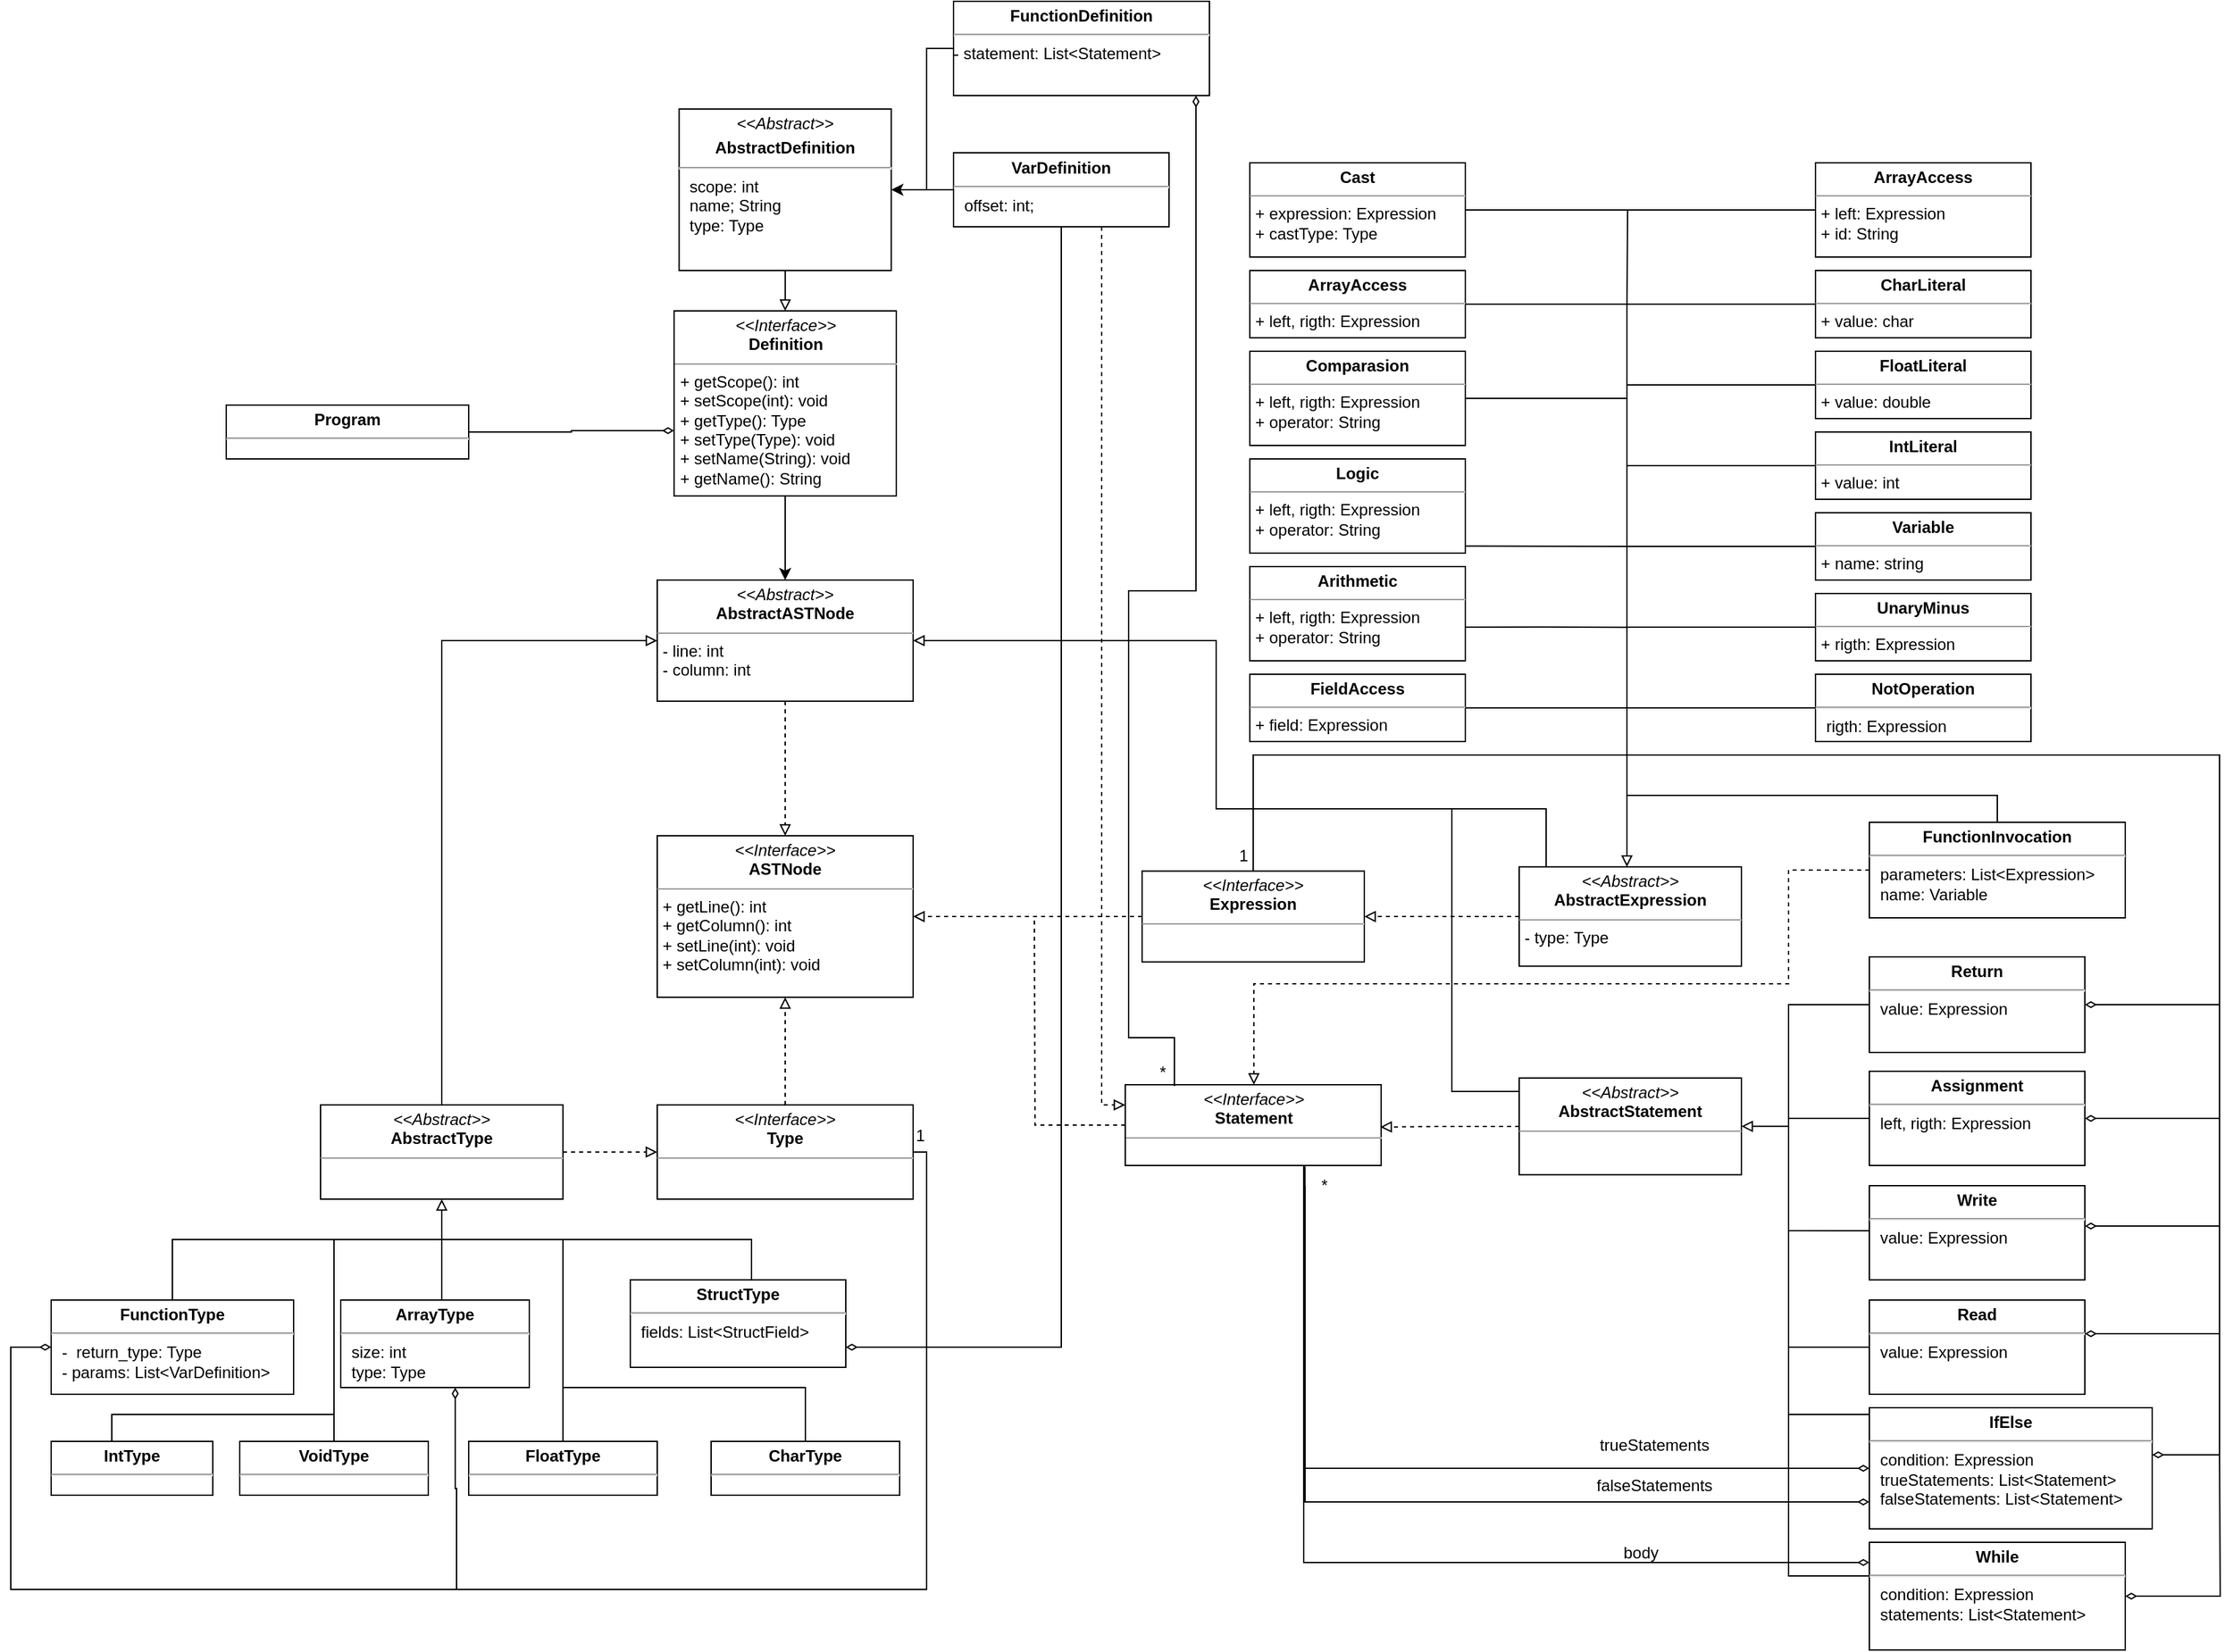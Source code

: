 <mxfile version="24.0.1" type="device">
  <diagram name="Page-1" id="DXHOZwzKd8pg9LtLog-r">
    <mxGraphModel dx="2193" dy="3048" grid="1" gridSize="10" guides="1" tooltips="1" connect="1" arrows="1" fold="1" page="1" pageScale="1" pageWidth="827" pageHeight="1169" math="0" shadow="0">
      <root>
        <mxCell id="0" />
        <mxCell id="1" parent="0" />
        <mxCell id="11s2cBontJ9n0fbC1NC4-1" value="&lt;p style=&quot;margin:0px;margin-top:4px;text-align:center;&quot;&gt;&lt;i&gt;&amp;lt;&amp;lt;Interface&amp;gt;&amp;gt;&lt;/i&gt;&lt;br&gt;&lt;b&gt;ASTNode&lt;/b&gt;&lt;/p&gt;&lt;hr size=&quot;1&quot;&gt;&lt;p style=&quot;margin:0px;margin-left:4px;&quot;&gt;+ getLine(): int&lt;br&gt;&lt;/p&gt;&lt;p style=&quot;margin:0px;margin-left:4px;&quot;&gt;+ getColumn(): int&lt;/p&gt;&lt;p style=&quot;margin:0px;margin-left:4px;&quot;&gt;+ setLine(int): void&lt;/p&gt;&lt;p style=&quot;margin:0px;margin-left:4px;&quot;&gt;+ setColumn(int): void&lt;/p&gt;" style="verticalAlign=top;align=left;overflow=fill;fontSize=12;fontFamily=Helvetica;html=1;whiteSpace=wrap;" parent="1" vertex="1">
          <mxGeometry x="-40" y="-890" width="190" height="120" as="geometry" />
        </mxCell>
        <mxCell id="11s2cBontJ9n0fbC1NC4-2" style="edgeStyle=orthogonalEdgeStyle;rounded=0;orthogonalLoop=1;jettySize=auto;html=1;dashed=1;endArrow=block;endFill=0;" parent="1" source="11s2cBontJ9n0fbC1NC4-3" target="11s2cBontJ9n0fbC1NC4-1" edge="1">
          <mxGeometry relative="1" as="geometry" />
        </mxCell>
        <mxCell id="11s2cBontJ9n0fbC1NC4-3" value="&lt;p style=&quot;margin:0px;margin-top:4px;text-align:center;&quot;&gt;&lt;i&gt;&amp;lt;&amp;lt;Abstract&amp;gt;&amp;gt;&lt;/i&gt;&lt;br&gt;&lt;b&gt;AbstractASTNode&lt;/b&gt;&lt;/p&gt;&lt;hr size=&quot;1&quot;&gt;&lt;p style=&quot;margin:0px;margin-left:4px;&quot;&gt;- line: int&lt;/p&gt;&lt;p style=&quot;margin:0px;margin-left:4px;&quot;&gt;- column: int&lt;/p&gt;" style="verticalAlign=top;align=left;overflow=fill;fontSize=12;fontFamily=Helvetica;html=1;whiteSpace=wrap;" parent="1" vertex="1">
          <mxGeometry x="-40" y="-1080" width="190" height="90" as="geometry" />
        </mxCell>
        <mxCell id="11s2cBontJ9n0fbC1NC4-4" style="edgeStyle=orthogonalEdgeStyle;rounded=0;orthogonalLoop=1;jettySize=auto;html=1;entryX=1;entryY=0.5;entryDx=0;entryDy=0;startArrow=none;startFill=0;dashed=1;endArrow=block;endFill=0;" parent="1" source="11s2cBontJ9n0fbC1NC4-5" target="11s2cBontJ9n0fbC1NC4-1" edge="1">
          <mxGeometry relative="1" as="geometry" />
        </mxCell>
        <mxCell id="11s2cBontJ9n0fbC1NC4-5" value="&lt;p style=&quot;margin:0px;margin-top:4px;text-align:center;&quot;&gt;&lt;i&gt;&amp;lt;&amp;lt;Interface&amp;gt;&amp;gt;&lt;/i&gt;&lt;br&gt;&lt;b&gt;Expression&lt;/b&gt;&lt;/p&gt;&lt;hr size=&quot;1&quot;&gt;&lt;p style=&quot;margin:0px;margin-left:4px;&quot;&gt;&lt;br&gt;&lt;/p&gt;" style="verticalAlign=top;align=left;overflow=fill;fontSize=12;fontFamily=Helvetica;html=1;whiteSpace=wrap;" parent="1" vertex="1">
          <mxGeometry x="320" y="-863.75" width="165" height="67.5" as="geometry" />
        </mxCell>
        <mxCell id="11s2cBontJ9n0fbC1NC4-6" style="edgeStyle=orthogonalEdgeStyle;rounded=0;orthogonalLoop=1;jettySize=auto;html=1;dashed=1;endArrow=block;endFill=0;" parent="1" source="11s2cBontJ9n0fbC1NC4-8" target="11s2cBontJ9n0fbC1NC4-5" edge="1">
          <mxGeometry relative="1" as="geometry" />
        </mxCell>
        <mxCell id="11s2cBontJ9n0fbC1NC4-7" style="edgeStyle=orthogonalEdgeStyle;rounded=0;orthogonalLoop=1;jettySize=auto;html=1;entryX=1;entryY=0.5;entryDx=0;entryDy=0;endArrow=block;endFill=0;" parent="1" source="11s2cBontJ9n0fbC1NC4-8" target="11s2cBontJ9n0fbC1NC4-3" edge="1">
          <mxGeometry relative="1" as="geometry">
            <Array as="points">
              <mxPoint x="620" y="-910" />
              <mxPoint x="375" y="-910" />
              <mxPoint x="375" y="-1035" />
            </Array>
          </mxGeometry>
        </mxCell>
        <mxCell id="11s2cBontJ9n0fbC1NC4-8" value="&lt;p style=&quot;margin:0px;margin-top:4px;text-align:center;&quot;&gt;&lt;i&gt;&amp;lt;&amp;lt;Abstract&amp;gt;&amp;gt;&lt;/i&gt;&lt;br&gt;&lt;b&gt;AbstractExpression&lt;/b&gt;&lt;/p&gt;&lt;hr size=&quot;1&quot;&gt;&lt;p style=&quot;margin:0px;margin-left:4px;&quot;&gt;- type: Type&lt;/p&gt;" style="verticalAlign=top;align=left;overflow=fill;fontSize=12;fontFamily=Helvetica;html=1;whiteSpace=wrap;" parent="1" vertex="1">
          <mxGeometry x="600" y="-866.87" width="165" height="73.75" as="geometry" />
        </mxCell>
        <mxCell id="11s2cBontJ9n0fbC1NC4-9" style="edgeStyle=orthogonalEdgeStyle;rounded=0;orthogonalLoop=1;jettySize=auto;html=1;endArrow=none;endFill=0;" parent="1" source="11s2cBontJ9n0fbC1NC4-10" edge="1">
          <mxGeometry relative="1" as="geometry">
            <mxPoint x="680" y="-1040" as="targetPoint" />
            <Array as="points">
              <mxPoint x="680" y="-1105" />
            </Array>
          </mxGeometry>
        </mxCell>
        <mxCell id="11s2cBontJ9n0fbC1NC4-10" value="&lt;p style=&quot;margin:0px;margin-top:4px;text-align:center;&quot;&gt;&lt;b&gt;Variable&lt;/b&gt;&lt;/p&gt;&lt;hr size=&quot;1&quot;&gt;&lt;p style=&quot;margin:0px;margin-left:4px;&quot;&gt;+ name: string&lt;/p&gt;" style="verticalAlign=top;align=left;overflow=fill;fontSize=12;fontFamily=Helvetica;html=1;whiteSpace=wrap;" parent="1" vertex="1">
          <mxGeometry x="820" y="-1130" width="160" height="50" as="geometry" />
        </mxCell>
        <mxCell id="11s2cBontJ9n0fbC1NC4-11" style="edgeStyle=orthogonalEdgeStyle;rounded=0;orthogonalLoop=1;jettySize=auto;html=1;exitX=1.003;exitY=0.612;exitDx=0;exitDy=0;exitPerimeter=0;endArrow=none;endFill=0;" parent="1" edge="1">
          <mxGeometry relative="1" as="geometry">
            <mxPoint x="679.52" y="-1044.9" as="targetPoint" />
            <mxPoint x="560" y="-1045.06" as="sourcePoint" />
            <Array as="points">
              <mxPoint x="619.52" y="-1044.9" />
              <mxPoint x="659.52" y="-1044.9" />
            </Array>
          </mxGeometry>
        </mxCell>
        <mxCell id="11s2cBontJ9n0fbC1NC4-12" value="&lt;p style=&quot;margin:0px;margin-top:4px;text-align:center;&quot;&gt;&lt;b&gt;Arithmetic&lt;/b&gt;&lt;/p&gt;&lt;hr size=&quot;1&quot;&gt;&lt;p style=&quot;margin:0px;margin-left:4px;&quot;&gt;+ left, rigth: Expression&lt;/p&gt;&lt;p style=&quot;margin:0px;margin-left:4px;&quot;&gt;+ operator: String&lt;/p&gt;" style="verticalAlign=top;align=left;overflow=fill;fontSize=12;fontFamily=Helvetica;html=1;whiteSpace=wrap;" parent="1" vertex="1">
          <mxGeometry x="400" y="-1090" width="160" height="70" as="geometry" />
        </mxCell>
        <mxCell id="11s2cBontJ9n0fbC1NC4-13" style="edgeStyle=orthogonalEdgeStyle;rounded=0;orthogonalLoop=1;jettySize=auto;html=1;exitX=1;exitY=0.925;exitDx=0;exitDy=0;exitPerimeter=0;endArrow=none;endFill=0;" parent="1" source="11s2cBontJ9n0fbC1NC4-14" edge="1">
          <mxGeometry relative="1" as="geometry">
            <mxPoint x="680" y="-1105" as="targetPoint" />
            <Array as="points">
              <mxPoint x="570" y="-1105" />
              <mxPoint x="680" y="-1105" />
            </Array>
          </mxGeometry>
        </mxCell>
        <mxCell id="11s2cBontJ9n0fbC1NC4-14" value="&lt;p style=&quot;margin:0px;margin-top:4px;text-align:center;&quot;&gt;&lt;b&gt;Logic&lt;/b&gt;&lt;/p&gt;&lt;hr size=&quot;1&quot;&gt;&lt;p style=&quot;margin:0px;margin-left:4px;&quot;&gt;+ left, rigth: Expression&lt;/p&gt;&lt;p style=&quot;margin:0px;margin-left:4px;&quot;&gt;+ operator: String&lt;/p&gt;" style="verticalAlign=top;align=left;overflow=fill;fontSize=12;fontFamily=Helvetica;html=1;whiteSpace=wrap;" parent="1" vertex="1">
          <mxGeometry x="400" y="-1170" width="160" height="70" as="geometry" />
        </mxCell>
        <mxCell id="11s2cBontJ9n0fbC1NC4-15" style="edgeStyle=orthogonalEdgeStyle;rounded=0;orthogonalLoop=1;jettySize=auto;html=1;endArrow=none;endFill=0;" parent="1" source="11s2cBontJ9n0fbC1NC4-16" edge="1">
          <mxGeometry relative="1" as="geometry">
            <mxPoint x="680" y="-1100" as="targetPoint" />
            <Array as="points">
              <mxPoint x="680" y="-1215" />
            </Array>
          </mxGeometry>
        </mxCell>
        <mxCell id="11s2cBontJ9n0fbC1NC4-16" value="&lt;p style=&quot;margin:0px;margin-top:4px;text-align:center;&quot;&gt;&lt;b&gt;Comparasion&lt;/b&gt;&lt;/p&gt;&lt;hr size=&quot;1&quot;&gt;&lt;p style=&quot;margin:0px;margin-left:4px;&quot;&gt;+ left, rigth: Expression&lt;/p&gt;&lt;p style=&quot;margin:0px;margin-left:4px;&quot;&gt;+ operator: String&lt;/p&gt;" style="verticalAlign=top;align=left;overflow=fill;fontSize=12;fontFamily=Helvetica;html=1;whiteSpace=wrap;" parent="1" vertex="1">
          <mxGeometry x="400" y="-1250" width="160" height="70" as="geometry" />
        </mxCell>
        <mxCell id="11s2cBontJ9n0fbC1NC4-17" style="edgeStyle=orthogonalEdgeStyle;rounded=0;orthogonalLoop=1;jettySize=auto;html=1;endArrow=none;endFill=0;" parent="1" source="11s2cBontJ9n0fbC1NC4-18" edge="1">
          <mxGeometry relative="1" as="geometry">
            <mxPoint x="680" y="-1210" as="targetPoint" />
            <Array as="points">
              <mxPoint x="680" y="-1285" />
            </Array>
          </mxGeometry>
        </mxCell>
        <mxCell id="11s2cBontJ9n0fbC1NC4-18" value="&lt;p style=&quot;margin:0px;margin-top:4px;text-align:center;&quot;&gt;&lt;b&gt;ArrayAccess&lt;/b&gt;&lt;/p&gt;&lt;hr size=&quot;1&quot;&gt;&lt;p style=&quot;margin:0px;margin-left:4px;&quot;&gt;+ left, rigth: Expression&lt;br&gt;&lt;/p&gt;" style="verticalAlign=top;align=left;overflow=fill;fontSize=12;fontFamily=Helvetica;html=1;whiteSpace=wrap;" parent="1" vertex="1">
          <mxGeometry x="400" y="-1310" width="160" height="50" as="geometry" />
        </mxCell>
        <mxCell id="11s2cBontJ9n0fbC1NC4-19" style="edgeStyle=orthogonalEdgeStyle;rounded=0;orthogonalLoop=1;jettySize=auto;html=1;endArrow=none;endFill=0;" parent="1" source="11s2cBontJ9n0fbC1NC4-20" edge="1">
          <mxGeometry relative="1" as="geometry">
            <mxPoint x="680" y="-1165" as="targetPoint" />
          </mxGeometry>
        </mxCell>
        <mxCell id="11s2cBontJ9n0fbC1NC4-20" value="&lt;p style=&quot;margin:0px;margin-top:4px;text-align:center;&quot;&gt;&lt;b&gt;IntLiteral&lt;/b&gt;&lt;/p&gt;&lt;hr size=&quot;1&quot;&gt;&lt;p style=&quot;margin:0px;margin-left:4px;&quot;&gt;+ value: int&lt;/p&gt;" style="verticalAlign=top;align=left;overflow=fill;fontSize=12;fontFamily=Helvetica;html=1;whiteSpace=wrap;" parent="1" vertex="1">
          <mxGeometry x="820" y="-1190" width="160" height="50" as="geometry" />
        </mxCell>
        <mxCell id="11s2cBontJ9n0fbC1NC4-21" style="edgeStyle=orthogonalEdgeStyle;rounded=0;orthogonalLoop=1;jettySize=auto;html=1;endArrow=none;endFill=0;" parent="1" source="11s2cBontJ9n0fbC1NC4-22" edge="1">
          <mxGeometry relative="1" as="geometry">
            <mxPoint x="680" y="-985" as="targetPoint" />
          </mxGeometry>
        </mxCell>
        <mxCell id="11s2cBontJ9n0fbC1NC4-22" value="&lt;p style=&quot;margin: 4px 0px 0px; text-align: center;&quot;&gt;&lt;b&gt;NotOperation&lt;/b&gt;&lt;/p&gt;&lt;hr&gt;&lt;p style=&quot;margin:0px;margin-left:8px;&quot;&gt;rigth: Expression&lt;br&gt;&lt;/p&gt;" style="verticalAlign=top;align=left;overflow=fill;fontSize=12;fontFamily=Helvetica;html=1;whiteSpace=wrap;" parent="1" vertex="1">
          <mxGeometry x="820" y="-1010" width="160" height="50" as="geometry" />
        </mxCell>
        <mxCell id="11s2cBontJ9n0fbC1NC4-23" style="edgeStyle=orthogonalEdgeStyle;rounded=0;orthogonalLoop=1;jettySize=auto;html=1;endArrow=none;endFill=0;" parent="1" source="11s2cBontJ9n0fbC1NC4-24" edge="1">
          <mxGeometry relative="1" as="geometry">
            <mxPoint x="680" y="-980" as="targetPoint" />
            <Array as="points">
              <mxPoint x="680" y="-1045" />
            </Array>
          </mxGeometry>
        </mxCell>
        <mxCell id="11s2cBontJ9n0fbC1NC4-24" value="&lt;p style=&quot;margin:0px;margin-top:4px;text-align:center;&quot;&gt;&lt;b&gt;UnaryMinus&lt;/b&gt;&lt;/p&gt;&lt;hr size=&quot;1&quot;&gt;&lt;p style=&quot;margin:0px;margin-left:4px;&quot;&gt;+ rigth: Expression&lt;/p&gt;" style="verticalAlign=top;align=left;overflow=fill;fontSize=12;fontFamily=Helvetica;html=1;whiteSpace=wrap;" parent="1" vertex="1">
          <mxGeometry x="820" y="-1070" width="160" height="50" as="geometry" />
        </mxCell>
        <mxCell id="11s2cBontJ9n0fbC1NC4-25" style="edgeStyle=orthogonalEdgeStyle;rounded=0;orthogonalLoop=1;jettySize=auto;html=1;endArrow=block;endFill=0;" parent="1" source="11s2cBontJ9n0fbC1NC4-26" target="11s2cBontJ9n0fbC1NC4-8" edge="1">
          <mxGeometry relative="1" as="geometry">
            <Array as="points">
              <mxPoint x="680" y="-985" />
            </Array>
          </mxGeometry>
        </mxCell>
        <mxCell id="11s2cBontJ9n0fbC1NC4-26" value="&lt;p style=&quot;margin:0px;margin-top:4px;text-align:center;&quot;&gt;&lt;b&gt;FieldAccess&lt;/b&gt;&lt;/p&gt;&lt;hr size=&quot;1&quot;&gt;&lt;p style=&quot;margin:0px;margin-left:4px;&quot;&gt;+ field: Expression&lt;/p&gt;" style="verticalAlign=top;align=left;overflow=fill;fontSize=12;fontFamily=Helvetica;html=1;whiteSpace=wrap;" parent="1" vertex="1">
          <mxGeometry x="400" y="-1010" width="160" height="50" as="geometry" />
        </mxCell>
        <mxCell id="11s2cBontJ9n0fbC1NC4-27" style="edgeStyle=orthogonalEdgeStyle;rounded=0;orthogonalLoop=1;jettySize=auto;html=1;endArrow=none;endFill=0;" parent="1" source="11s2cBontJ9n0fbC1NC4-28" edge="1">
          <mxGeometry relative="1" as="geometry">
            <mxPoint x="680" y="-1225" as="targetPoint" />
          </mxGeometry>
        </mxCell>
        <mxCell id="11s2cBontJ9n0fbC1NC4-28" value="&lt;p style=&quot;margin:0px;margin-top:4px;text-align:center;&quot;&gt;&lt;b&gt;FloatLiteral&lt;/b&gt;&lt;/p&gt;&lt;hr size=&quot;1&quot;&gt;&lt;p style=&quot;margin:0px;margin-left:4px;&quot;&gt;+ value: double&lt;/p&gt;" style="verticalAlign=top;align=left;overflow=fill;fontSize=12;fontFamily=Helvetica;html=1;whiteSpace=wrap;" parent="1" vertex="1">
          <mxGeometry x="820" y="-1250" width="160" height="50" as="geometry" />
        </mxCell>
        <mxCell id="11s2cBontJ9n0fbC1NC4-29" style="edgeStyle=orthogonalEdgeStyle;rounded=0;orthogonalLoop=1;jettySize=auto;html=1;endArrow=none;endFill=0;" parent="1" source="11s2cBontJ9n0fbC1NC4-30" edge="1">
          <mxGeometry relative="1" as="geometry">
            <mxPoint x="680" y="-1285" as="targetPoint" />
          </mxGeometry>
        </mxCell>
        <mxCell id="11s2cBontJ9n0fbC1NC4-30" value="&lt;p style=&quot;margin:0px;margin-top:4px;text-align:center;&quot;&gt;&lt;b&gt;CharLiteral&lt;/b&gt;&lt;/p&gt;&lt;hr size=&quot;1&quot;&gt;&lt;p style=&quot;margin:0px;margin-left:4px;&quot;&gt;+ value: char&lt;/p&gt;" style="verticalAlign=top;align=left;overflow=fill;fontSize=12;fontFamily=Helvetica;html=1;whiteSpace=wrap;" parent="1" vertex="1">
          <mxGeometry x="820" y="-1310" width="160" height="50" as="geometry" />
        </mxCell>
        <mxCell id="11s2cBontJ9n0fbC1NC4-31" style="edgeStyle=orthogonalEdgeStyle;rounded=0;orthogonalLoop=1;jettySize=auto;html=1;endArrow=none;endFill=0;" parent="1" source="11s2cBontJ9n0fbC1NC4-32" edge="1">
          <mxGeometry relative="1" as="geometry">
            <mxPoint x="680" y="-1280" as="targetPoint" />
          </mxGeometry>
        </mxCell>
        <mxCell id="11s2cBontJ9n0fbC1NC4-32" value="&lt;p style=&quot;margin:0px;margin-top:4px;text-align:center;&quot;&gt;&lt;b&gt;Cast&lt;/b&gt;&lt;/p&gt;&lt;hr size=&quot;1&quot;&gt;&lt;p style=&quot;margin:0px;margin-left:4px;&quot;&gt;&lt;span style=&quot;background-color: initial;&quot;&gt;+ expression: Expression&lt;/span&gt;&lt;/p&gt;&lt;p style=&quot;margin:0px;margin-left:4px;&quot;&gt;&lt;span style=&quot;background-color: initial;&quot;&gt;+ castType: Type&lt;/span&gt;&lt;/p&gt;" style="verticalAlign=top;align=left;overflow=fill;fontSize=12;fontFamily=Helvetica;html=1;whiteSpace=wrap;" parent="1" vertex="1">
          <mxGeometry x="400" y="-1390" width="160" height="70" as="geometry" />
        </mxCell>
        <mxCell id="11s2cBontJ9n0fbC1NC4-33" style="edgeStyle=orthogonalEdgeStyle;rounded=0;orthogonalLoop=1;jettySize=auto;html=1;endArrow=none;endFill=0;dashed=1;" parent="1" source="11s2cBontJ9n0fbC1NC4-34" edge="1">
          <mxGeometry relative="1" as="geometry">
            <mxPoint x="240" y="-830" as="targetPoint" />
          </mxGeometry>
        </mxCell>
        <mxCell id="11s2cBontJ9n0fbC1NC4-34" value="&lt;p style=&quot;margin:0px;margin-top:4px;text-align:center;&quot;&gt;&lt;i&gt;&amp;lt;&amp;lt;Interface&amp;gt;&amp;gt;&lt;/i&gt;&lt;br&gt;&lt;b&gt;Statement&lt;/b&gt;&lt;/p&gt;&lt;hr size=&quot;1&quot;&gt;&lt;p style=&quot;margin:0px;margin-left:4px;&quot;&gt;&lt;br&gt;&lt;/p&gt;" style="verticalAlign=top;align=left;overflow=fill;fontSize=12;fontFamily=Helvetica;html=1;whiteSpace=wrap;" parent="1" vertex="1">
          <mxGeometry x="307.5" y="-705" width="190" height="60" as="geometry" />
        </mxCell>
        <mxCell id="11s2cBontJ9n0fbC1NC4-35" style="edgeStyle=orthogonalEdgeStyle;rounded=0;orthogonalLoop=1;jettySize=auto;html=1;entryX=0.997;entryY=0.524;entryDx=0;entryDy=0;endArrow=block;endFill=0;dashed=1;entryPerimeter=0;" parent="1" source="11s2cBontJ9n0fbC1NC4-37" target="11s2cBontJ9n0fbC1NC4-34" edge="1">
          <mxGeometry relative="1" as="geometry" />
        </mxCell>
        <mxCell id="11s2cBontJ9n0fbC1NC4-36" style="edgeStyle=orthogonalEdgeStyle;rounded=0;orthogonalLoop=1;jettySize=auto;html=1;endArrow=none;endFill=0;" parent="1" source="11s2cBontJ9n0fbC1NC4-37" edge="1">
          <mxGeometry relative="1" as="geometry">
            <mxPoint x="550" y="-910" as="targetPoint" />
            <Array as="points">
              <mxPoint x="550" y="-700" />
            </Array>
          </mxGeometry>
        </mxCell>
        <mxCell id="11s2cBontJ9n0fbC1NC4-37" value="&lt;p style=&quot;margin:0px;margin-top:4px;text-align:center;&quot;&gt;&lt;i&gt;&amp;lt;&amp;lt;Abstract&amp;gt;&amp;gt;&lt;/i&gt;&lt;br&gt;&lt;b&gt;AbstractStatement&lt;/b&gt;&lt;/p&gt;&lt;hr size=&quot;1&quot;&gt;&lt;p style=&quot;margin:0px;margin-left:4px;&quot;&gt;&lt;br&gt;&lt;/p&gt;" style="verticalAlign=top;align=left;overflow=fill;fontSize=12;fontFamily=Helvetica;html=1;whiteSpace=wrap;" parent="1" vertex="1">
          <mxGeometry x="600" y="-710" width="165" height="71.87" as="geometry" />
        </mxCell>
        <mxCell id="11s2cBontJ9n0fbC1NC4-38" style="edgeStyle=orthogonalEdgeStyle;rounded=0;orthogonalLoop=1;jettySize=auto;html=1;endArrow=none;endFill=0;" parent="1" source="11s2cBontJ9n0fbC1NC4-40" edge="1">
          <mxGeometry relative="1" as="geometry">
            <mxPoint x="800" y="-610" as="targetPoint" />
            <Array as="points">
              <mxPoint x="800" y="-510" />
              <mxPoint x="800" y="-600" />
            </Array>
          </mxGeometry>
        </mxCell>
        <mxCell id="11s2cBontJ9n0fbC1NC4-39" style="edgeStyle=orthogonalEdgeStyle;rounded=0;orthogonalLoop=1;jettySize=auto;html=1;endArrow=none;endFill=0;startArrow=diamondThin;startFill=0;" parent="1" source="11s2cBontJ9n0fbC1NC4-40" edge="1">
          <mxGeometry relative="1" as="geometry">
            <mxPoint x="1120" y="-600" as="targetPoint" />
            <Array as="points">
              <mxPoint x="1120" y="-520" />
            </Array>
          </mxGeometry>
        </mxCell>
        <mxCell id="11s2cBontJ9n0fbC1NC4-40" value="&lt;p style=&quot;margin: 4px 0px 0px; text-align: center;&quot;&gt;&lt;b&gt;Read&lt;/b&gt;&lt;/p&gt;&lt;hr&gt;&lt;p style=&quot;margin:0px;margin-left:8px;&quot;&gt;value: Expression&lt;br&gt;&lt;/p&gt;" style="verticalAlign=top;align=left;overflow=fill;fontSize=12;fontFamily=Helvetica;html=1;whiteSpace=wrap;" parent="1" vertex="1">
          <mxGeometry x="860" y="-545" width="160" height="70" as="geometry" />
        </mxCell>
        <mxCell id="11s2cBontJ9n0fbC1NC4-41" style="edgeStyle=orthogonalEdgeStyle;rounded=0;orthogonalLoop=1;jettySize=auto;html=1;entryX=1;entryY=0.5;entryDx=0;entryDy=0;endArrow=block;endFill=0;" parent="1" source="11s2cBontJ9n0fbC1NC4-43" target="11s2cBontJ9n0fbC1NC4-37" edge="1">
          <mxGeometry relative="1" as="geometry">
            <Array as="points">
              <mxPoint x="800" y="-764" />
              <mxPoint x="800" y="-674" />
            </Array>
          </mxGeometry>
        </mxCell>
        <mxCell id="11s2cBontJ9n0fbC1NC4-42" style="edgeStyle=orthogonalEdgeStyle;rounded=0;orthogonalLoop=1;jettySize=auto;html=1;entryX=0.5;entryY=0;entryDx=0;entryDy=0;endArrow=none;endFill=0;startArrow=diamondThin;startFill=0;" parent="1" source="11s2cBontJ9n0fbC1NC4-43" target="11s2cBontJ9n0fbC1NC4-5" edge="1">
          <mxGeometry relative="1" as="geometry">
            <Array as="points">
              <mxPoint x="1120" y="-764" />
              <mxPoint x="1120" y="-950" />
              <mxPoint x="402" y="-950" />
            </Array>
          </mxGeometry>
        </mxCell>
        <mxCell id="11s2cBontJ9n0fbC1NC4-43" value="&lt;p style=&quot;margin: 4px 0px 0px; text-align: center;&quot;&gt;&lt;b&gt;Return&lt;/b&gt;&lt;/p&gt;&lt;hr&gt;&lt;p style=&quot;margin:0px;margin-left:8px;&quot;&gt;value: Expression&lt;br&gt;&lt;/p&gt;" style="verticalAlign=top;align=left;overflow=fill;fontSize=12;fontFamily=Helvetica;html=1;whiteSpace=wrap;" parent="1" vertex="1">
          <mxGeometry x="860" y="-800" width="160" height="71" as="geometry" />
        </mxCell>
        <mxCell id="11s2cBontJ9n0fbC1NC4-44" style="edgeStyle=orthogonalEdgeStyle;rounded=0;orthogonalLoop=1;jettySize=auto;html=1;endArrow=none;endFill=0;" parent="1" edge="1">
          <mxGeometry relative="1" as="geometry">
            <mxPoint x="800" y="-760" as="targetPoint" />
            <mxPoint x="860" y="-596.56" as="sourcePoint" />
            <Array as="points">
              <mxPoint x="800" y="-596.56" />
              <mxPoint x="800" y="-751.56" />
            </Array>
          </mxGeometry>
        </mxCell>
        <mxCell id="11s2cBontJ9n0fbC1NC4-45" style="edgeStyle=orthogonalEdgeStyle;rounded=0;orthogonalLoop=1;jettySize=auto;html=1;endArrow=none;endFill=0;startArrow=diamondThin;startFill=0;" parent="1" source="11s2cBontJ9n0fbC1NC4-46" edge="1">
          <mxGeometry relative="1" as="geometry">
            <mxPoint x="1120" y="-700" as="targetPoint" />
            <Array as="points">
              <mxPoint x="1120" y="-600" />
            </Array>
          </mxGeometry>
        </mxCell>
        <mxCell id="11s2cBontJ9n0fbC1NC4-46" value="&lt;p style=&quot;margin: 4px 0px 0px; text-align: center;&quot;&gt;&lt;b&gt;Write&lt;/b&gt;&lt;/p&gt;&lt;hr&gt;&lt;p style=&quot;margin:0px;margin-left:8px;&quot;&gt;value: Expression&lt;br&gt;&lt;/p&gt;" style="verticalAlign=top;align=left;overflow=fill;fontSize=12;fontFamily=Helvetica;html=1;whiteSpace=wrap;" parent="1" vertex="1">
          <mxGeometry x="860" y="-630" width="160" height="70" as="geometry" />
        </mxCell>
        <mxCell id="11s2cBontJ9n0fbC1NC4-47" style="edgeStyle=orthogonalEdgeStyle;rounded=0;orthogonalLoop=1;jettySize=auto;html=1;endArrow=none;endFill=0;" parent="1" source="11s2cBontJ9n0fbC1NC4-50" edge="1">
          <mxGeometry relative="1" as="geometry">
            <mxPoint x="800" y="-530" as="targetPoint" />
            <Array as="points">
              <mxPoint x="800" y="-460" />
            </Array>
          </mxGeometry>
        </mxCell>
        <mxCell id="11s2cBontJ9n0fbC1NC4-48" style="edgeStyle=orthogonalEdgeStyle;rounded=0;orthogonalLoop=1;jettySize=auto;html=1;endArrow=none;endFill=0;startArrow=diamondThin;startFill=0;" parent="1" source="11s2cBontJ9n0fbC1NC4-50" edge="1">
          <mxGeometry relative="1" as="geometry">
            <mxPoint x="1120" y="-520" as="targetPoint" />
            <Array as="points">
              <mxPoint x="1120" y="-430" />
            </Array>
          </mxGeometry>
        </mxCell>
        <mxCell id="11s2cBontJ9n0fbC1NC4-49" style="edgeStyle=orthogonalEdgeStyle;rounded=0;orthogonalLoop=1;jettySize=auto;html=1;endArrow=none;endFill=0;startArrow=diamondThin;startFill=0;" parent="1" edge="1">
          <mxGeometry relative="1" as="geometry">
            <mxPoint x="441" y="-630" as="targetPoint" />
            <mxPoint x="860" y="-395" as="sourcePoint" />
            <Array as="points">
              <mxPoint x="441" y="-395" />
              <mxPoint x="441" y="-615" />
            </Array>
          </mxGeometry>
        </mxCell>
        <mxCell id="11s2cBontJ9n0fbC1NC4-50" value="&lt;p style=&quot;margin: 4px 0px 0px; text-align: center;&quot;&gt;&lt;b&gt;IfElse&lt;/b&gt;&lt;/p&gt;&lt;hr&gt;&lt;p style=&quot;border-color: var(--border-color); margin: 0px 0px 0px 8px;&quot;&gt;condition: Expression&amp;nbsp;&lt;/p&gt;&lt;p style=&quot;border-color: var(--border-color); margin: 0px 0px 0px 8px;&quot;&gt;trueStatements: List&amp;lt;Statement&amp;gt;&lt;br style=&quot;border-color: var(--border-color);&quot;&gt;falseStatements: List&amp;lt;Statement&amp;gt;&lt;/p&gt;" style="verticalAlign=top;align=left;overflow=fill;fontSize=12;fontFamily=Helvetica;html=1;whiteSpace=wrap;" parent="1" vertex="1">
          <mxGeometry x="860" y="-465" width="210" height="90" as="geometry" />
        </mxCell>
        <mxCell id="11s2cBontJ9n0fbC1NC4-51" style="edgeStyle=orthogonalEdgeStyle;rounded=0;orthogonalLoop=1;jettySize=auto;html=1;endArrow=none;endFill=0;" parent="1" source="11s2cBontJ9n0fbC1NC4-54" edge="1">
          <mxGeometry relative="1" as="geometry">
            <mxPoint x="800" y="-470" as="targetPoint" />
            <Array as="points">
              <mxPoint x="800" y="-340" />
            </Array>
          </mxGeometry>
        </mxCell>
        <mxCell id="11s2cBontJ9n0fbC1NC4-52" style="edgeStyle=orthogonalEdgeStyle;rounded=0;orthogonalLoop=1;jettySize=auto;html=1;endArrow=none;endFill=0;startArrow=diamondThin;startFill=0;" parent="1" source="11s2cBontJ9n0fbC1NC4-54" edge="1">
          <mxGeometry relative="1" as="geometry">
            <mxPoint x="1120" y="-430" as="targetPoint" />
          </mxGeometry>
        </mxCell>
        <mxCell id="11s2cBontJ9n0fbC1NC4-53" style="edgeStyle=orthogonalEdgeStyle;rounded=0;orthogonalLoop=1;jettySize=auto;html=1;endArrow=none;endFill=0;startArrow=diamondThin;startFill=0;" parent="1" source="11s2cBontJ9n0fbC1NC4-54" target="11s2cBontJ9n0fbC1NC4-34" edge="1">
          <mxGeometry relative="1" as="geometry">
            <mxPoint x="410" y="-610" as="targetPoint" />
            <Array as="points">
              <mxPoint x="440" y="-350" />
            </Array>
          </mxGeometry>
        </mxCell>
        <mxCell id="11s2cBontJ9n0fbC1NC4-54" value="&lt;p style=&quot;margin: 4px 0px 0px; text-align: center;&quot;&gt;&lt;b&gt;While&lt;/b&gt;&lt;/p&gt;&lt;hr&gt;&lt;p style=&quot;margin:0px;margin-left:8px;&quot;&gt;condition: Expression&lt;br&gt;statements: List&amp;lt;Statement&amp;gt;&lt;/p&gt;" style="verticalAlign=top;align=left;overflow=fill;fontSize=12;fontFamily=Helvetica;html=1;whiteSpace=wrap;" parent="1" vertex="1">
          <mxGeometry x="860" y="-365" width="190" height="80" as="geometry" />
        </mxCell>
        <mxCell id="11s2cBontJ9n0fbC1NC4-55" style="edgeStyle=orthogonalEdgeStyle;rounded=0;orthogonalLoop=1;jettySize=auto;html=1;endArrow=none;endFill=0;" parent="1" source="11s2cBontJ9n0fbC1NC4-57" edge="1">
          <mxGeometry relative="1" as="geometry">
            <mxPoint x="800" y="-680" as="targetPoint" />
          </mxGeometry>
        </mxCell>
        <mxCell id="11s2cBontJ9n0fbC1NC4-56" style="edgeStyle=orthogonalEdgeStyle;rounded=0;orthogonalLoop=1;jettySize=auto;html=1;endArrow=none;endFill=0;startArrow=diamondThin;startFill=0;" parent="1" source="11s2cBontJ9n0fbC1NC4-57" edge="1">
          <mxGeometry relative="1" as="geometry">
            <mxPoint x="1120" y="-770" as="targetPoint" />
            <Array as="points">
              <mxPoint x="1120" y="-680" />
            </Array>
          </mxGeometry>
        </mxCell>
        <mxCell id="11s2cBontJ9n0fbC1NC4-57" value="&lt;p style=&quot;margin: 4px 0px 0px; text-align: center;&quot;&gt;&lt;b style=&quot;&quot;&gt;Assignment&lt;/b&gt;&lt;/p&gt;&lt;hr&gt;&lt;p style=&quot;margin:0px;margin-left:8px;&quot;&gt;left, rigth: Expression&lt;br&gt;&lt;/p&gt;" style="verticalAlign=top;align=left;overflow=fill;fontSize=12;fontFamily=Helvetica;html=1;whiteSpace=wrap;" parent="1" vertex="1">
          <mxGeometry x="860" y="-715" width="160" height="70" as="geometry" />
        </mxCell>
        <mxCell id="11s2cBontJ9n0fbC1NC4-58" style="edgeStyle=orthogonalEdgeStyle;rounded=0;orthogonalLoop=1;jettySize=auto;html=1;endArrow=none;endFill=0;" parent="1" source="11s2cBontJ9n0fbC1NC4-60" edge="1">
          <mxGeometry relative="1" as="geometry">
            <mxPoint x="680" y="-930" as="targetPoint" />
            <Array as="points">
              <mxPoint x="955" y="-920" />
              <mxPoint x="680" y="-920" />
            </Array>
          </mxGeometry>
        </mxCell>
        <mxCell id="11s2cBontJ9n0fbC1NC4-59" style="edgeStyle=orthogonalEdgeStyle;rounded=0;orthogonalLoop=1;jettySize=auto;html=1;dashed=1;endArrow=block;endFill=0;" parent="1" source="11s2cBontJ9n0fbC1NC4-60" target="11s2cBontJ9n0fbC1NC4-34" edge="1">
          <mxGeometry relative="1" as="geometry">
            <Array as="points">
              <mxPoint x="800" y="-865" />
              <mxPoint x="800" y="-780" />
              <mxPoint x="403" y="-780" />
            </Array>
          </mxGeometry>
        </mxCell>
        <mxCell id="11s2cBontJ9n0fbC1NC4-60" value="&lt;p style=&quot;margin: 4px 0px 0px; text-align: center;&quot;&gt;&lt;b&gt;FunctionInvocation&lt;/b&gt;&lt;/p&gt;&lt;hr&gt;&lt;p style=&quot;margin:0px;margin-left:8px;&quot;&gt;parameters: List&amp;lt;Expression&amp;gt;&lt;/p&gt;&lt;p style=&quot;margin:0px;margin-left:8px;&quot;&gt;name: Variable&lt;/p&gt;" style="verticalAlign=top;align=left;overflow=fill;fontSize=12;fontFamily=Helvetica;html=1;whiteSpace=wrap;" parent="1" vertex="1">
          <mxGeometry x="860" y="-900" width="190" height="71" as="geometry" />
        </mxCell>
        <mxCell id="11s2cBontJ9n0fbC1NC4-61" value="1" style="text;html=1;align=center;verticalAlign=middle;resizable=0;points=[];autosize=1;strokeColor=none;fillColor=none;" parent="1" vertex="1">
          <mxGeometry x="380" y="-890" width="30" height="30" as="geometry" />
        </mxCell>
        <mxCell id="11s2cBontJ9n0fbC1NC4-62" style="edgeStyle=orthogonalEdgeStyle;rounded=0;orthogonalLoop=1;jettySize=auto;html=1;entryX=0.702;entryY=1.01;entryDx=0;entryDy=0;entryPerimeter=0;startArrow=diamondThin;startFill=0;endArrow=none;endFill=0;" parent="1" source="11s2cBontJ9n0fbC1NC4-50" target="11s2cBontJ9n0fbC1NC4-34" edge="1">
          <mxGeometry relative="1" as="geometry" />
        </mxCell>
        <mxCell id="11s2cBontJ9n0fbC1NC4-63" value="trueStatements" style="text;html=1;align=center;verticalAlign=middle;resizable=0;points=[];autosize=1;strokeColor=none;fillColor=none;" parent="1" vertex="1">
          <mxGeometry x="650" y="-452" width="100" height="30" as="geometry" />
        </mxCell>
        <mxCell id="11s2cBontJ9n0fbC1NC4-64" value="falseStatements" style="text;html=1;align=center;verticalAlign=middle;resizable=0;points=[];autosize=1;strokeColor=none;fillColor=none;" parent="1" vertex="1">
          <mxGeometry x="645" y="-422" width="110" height="30" as="geometry" />
        </mxCell>
        <mxCell id="11s2cBontJ9n0fbC1NC4-65" value="*" style="text;html=1;align=center;verticalAlign=middle;resizable=0;points=[];autosize=1;strokeColor=none;fillColor=none;" parent="1" vertex="1">
          <mxGeometry x="440" y="-645" width="30" height="30" as="geometry" />
        </mxCell>
        <mxCell id="11s2cBontJ9n0fbC1NC4-66" value="body" style="text;html=1;align=center;verticalAlign=middle;resizable=0;points=[];autosize=1;strokeColor=none;fillColor=none;" parent="1" vertex="1">
          <mxGeometry x="665" y="-372" width="50" height="30" as="geometry" />
        </mxCell>
        <mxCell id="11s2cBontJ9n0fbC1NC4-67" style="edgeStyle=orthogonalEdgeStyle;rounded=0;orthogonalLoop=1;jettySize=auto;html=1;entryX=0.5;entryY=1;entryDx=0;entryDy=0;endArrow=block;endFill=0;dashed=1;" parent="1" source="11s2cBontJ9n0fbC1NC4-68" target="11s2cBontJ9n0fbC1NC4-1" edge="1">
          <mxGeometry relative="1" as="geometry" />
        </mxCell>
        <mxCell id="11s2cBontJ9n0fbC1NC4-68" value="&lt;p style=&quot;margin:0px;margin-top:4px;text-align:center;&quot;&gt;&lt;i&gt;&amp;lt;&amp;lt;Interface&amp;gt;&amp;gt;&lt;/i&gt;&lt;br&gt;&lt;b&gt;Type&lt;/b&gt;&lt;/p&gt;&lt;hr size=&quot;1&quot;&gt;&lt;p style=&quot;margin:0px;margin-left:4px;&quot;&gt;&lt;br&gt;&lt;/p&gt;" style="verticalAlign=top;align=left;overflow=fill;fontSize=12;fontFamily=Helvetica;html=1;whiteSpace=wrap;" parent="1" vertex="1">
          <mxGeometry x="-40" y="-690" width="190" height="70" as="geometry" />
        </mxCell>
        <mxCell id="11s2cBontJ9n0fbC1NC4-69" style="edgeStyle=orthogonalEdgeStyle;rounded=0;orthogonalLoop=1;jettySize=auto;html=1;entryX=0;entryY=0.5;entryDx=0;entryDy=0;endArrow=block;endFill=0;dashed=1;" parent="1" source="11s2cBontJ9n0fbC1NC4-71" target="11s2cBontJ9n0fbC1NC4-68" edge="1">
          <mxGeometry relative="1" as="geometry" />
        </mxCell>
        <mxCell id="11s2cBontJ9n0fbC1NC4-70" style="edgeStyle=orthogonalEdgeStyle;rounded=0;orthogonalLoop=1;jettySize=auto;html=1;entryX=0;entryY=0.5;entryDx=0;entryDy=0;endArrow=block;endFill=0;" parent="1" source="11s2cBontJ9n0fbC1NC4-71" target="11s2cBontJ9n0fbC1NC4-3" edge="1">
          <mxGeometry relative="1" as="geometry">
            <Array as="points">
              <mxPoint x="-200" y="-1035" />
            </Array>
          </mxGeometry>
        </mxCell>
        <mxCell id="11s2cBontJ9n0fbC1NC4-71" value="&lt;p style=&quot;margin:0px;margin-top:4px;text-align:center;&quot;&gt;&lt;i&gt;&amp;lt;&amp;lt;Abstract&amp;gt;&amp;gt;&lt;/i&gt;&lt;br&gt;&lt;b&gt;AbstractType&lt;/b&gt;&lt;/p&gt;&lt;hr size=&quot;1&quot;&gt;&lt;p style=&quot;margin:0px;margin-left:4px;&quot;&gt;&lt;br&gt;&lt;/p&gt;" style="verticalAlign=top;align=left;overflow=fill;fontSize=12;fontFamily=Helvetica;html=1;whiteSpace=wrap;" parent="1" vertex="1">
          <mxGeometry x="-290" y="-690" width="180" height="70" as="geometry" />
        </mxCell>
        <mxCell id="11s2cBontJ9n0fbC1NC4-72" style="edgeStyle=orthogonalEdgeStyle;rounded=0;orthogonalLoop=1;jettySize=auto;html=1;endArrow=none;endFill=0;" parent="1" source="11s2cBontJ9n0fbC1NC4-73" edge="1">
          <mxGeometry relative="1" as="geometry">
            <mxPoint x="-280" y="-590" as="targetPoint" />
            <Array as="points">
              <mxPoint x="-445" y="-460" />
              <mxPoint x="-280" y="-460" />
            </Array>
          </mxGeometry>
        </mxCell>
        <mxCell id="11s2cBontJ9n0fbC1NC4-73" value="&lt;p style=&quot;margin: 4px 0px 0px; text-align: center;&quot;&gt;&lt;b&gt;IntType&lt;/b&gt;&lt;/p&gt;&lt;hr&gt;&lt;p style=&quot;margin:0px;margin-left:8px;&quot;&gt;&lt;br&gt;&lt;/p&gt;" style="verticalAlign=top;align=left;overflow=fill;fontSize=12;fontFamily=Helvetica;html=1;whiteSpace=wrap;" parent="1" vertex="1">
          <mxGeometry x="-490" y="-440" width="120" height="40" as="geometry" />
        </mxCell>
        <mxCell id="11s2cBontJ9n0fbC1NC4-74" style="edgeStyle=orthogonalEdgeStyle;rounded=0;orthogonalLoop=1;jettySize=auto;html=1;endArrow=none;endFill=0;" parent="1" source="11s2cBontJ9n0fbC1NC4-75" edge="1">
          <mxGeometry relative="1" as="geometry">
            <mxPoint x="-110" y="-590" as="targetPoint" />
          </mxGeometry>
        </mxCell>
        <mxCell id="11s2cBontJ9n0fbC1NC4-75" value="&lt;p style=&quot;margin: 4px 0px 0px; text-align: center;&quot;&gt;&lt;b&gt;FloatType&lt;/b&gt;&lt;/p&gt;&lt;hr&gt;&lt;p style=&quot;margin:0px;margin-left:8px;&quot;&gt;&lt;br&gt;&lt;/p&gt;" style="verticalAlign=top;align=left;overflow=fill;fontSize=12;fontFamily=Helvetica;html=1;whiteSpace=wrap;" parent="1" vertex="1">
          <mxGeometry x="-180" y="-440" width="140" height="40" as="geometry" />
        </mxCell>
        <mxCell id="11s2cBontJ9n0fbC1NC4-76" style="edgeStyle=orthogonalEdgeStyle;rounded=0;orthogonalLoop=1;jettySize=auto;html=1;endArrow=none;endFill=0;" parent="1" source="11s2cBontJ9n0fbC1NC4-77" edge="1">
          <mxGeometry relative="1" as="geometry">
            <mxPoint x="-110" y="-480" as="targetPoint" />
            <Array as="points">
              <mxPoint x="70" y="-480" />
            </Array>
          </mxGeometry>
        </mxCell>
        <mxCell id="11s2cBontJ9n0fbC1NC4-77" value="&lt;p style=&quot;margin: 4px 0px 0px; text-align: center;&quot;&gt;&lt;b&gt;CharType&lt;/b&gt;&lt;/p&gt;&lt;hr&gt;&lt;p style=&quot;margin:0px;margin-left:8px;&quot;&gt;&lt;br&gt;&lt;/p&gt;" style="verticalAlign=top;align=left;overflow=fill;fontSize=12;fontFamily=Helvetica;html=1;whiteSpace=wrap;" parent="1" vertex="1">
          <mxGeometry y="-440" width="140" height="40" as="geometry" />
        </mxCell>
        <mxCell id="11s2cBontJ9n0fbC1NC4-78" style="edgeStyle=orthogonalEdgeStyle;rounded=0;orthogonalLoop=1;jettySize=auto;html=1;endArrow=block;endFill=0;" parent="1" source="11s2cBontJ9n0fbC1NC4-80" target="11s2cBontJ9n0fbC1NC4-71" edge="1">
          <mxGeometry relative="1" as="geometry">
            <Array as="points">
              <mxPoint x="-200" y="-560" />
              <mxPoint x="-200" y="-560" />
            </Array>
          </mxGeometry>
        </mxCell>
        <mxCell id="11s2cBontJ9n0fbC1NC4-79" style="edgeStyle=orthogonalEdgeStyle;rounded=0;orthogonalLoop=1;jettySize=auto;html=1;endArrow=none;endFill=0;startArrow=diamondThin;startFill=0;" parent="1" source="11s2cBontJ9n0fbC1NC4-80" edge="1">
          <mxGeometry relative="1" as="geometry">
            <mxPoint x="-190.0" y="-330" as="targetPoint" />
            <Array as="points">
              <mxPoint x="-190" y="-405" />
              <mxPoint x="-189" y="-405" />
              <mxPoint x="-189" y="-330" />
            </Array>
          </mxGeometry>
        </mxCell>
        <mxCell id="11s2cBontJ9n0fbC1NC4-80" value="&lt;p style=&quot;margin: 4px 0px 0px; text-align: center;&quot;&gt;&lt;b&gt;ArrayType&lt;/b&gt;&lt;/p&gt;&lt;hr&gt;&lt;p style=&quot;margin:0px;margin-left:8px;&quot;&gt;size: int&lt;/p&gt;&lt;p style=&quot;margin:0px;margin-left:8px;&quot;&gt;type: Type&lt;/p&gt;" style="verticalAlign=top;align=left;overflow=fill;fontSize=12;fontFamily=Helvetica;html=1;whiteSpace=wrap;" parent="1" vertex="1">
          <mxGeometry x="-275" y="-545" width="140" height="65" as="geometry" />
        </mxCell>
        <mxCell id="11s2cBontJ9n0fbC1NC4-81" style="edgeStyle=orthogonalEdgeStyle;rounded=0;orthogonalLoop=1;jettySize=auto;html=1;endArrow=none;endFill=0;" parent="1" source="11s2cBontJ9n0fbC1NC4-84" edge="1">
          <mxGeometry relative="1" as="geometry">
            <mxPoint x="-200" y="-590" as="targetPoint" />
            <Array as="points">
              <mxPoint x="30" y="-590" />
            </Array>
          </mxGeometry>
        </mxCell>
        <mxCell id="11s2cBontJ9n0fbC1NC4-83" style="edgeStyle=orthogonalEdgeStyle;rounded=0;orthogonalLoop=1;jettySize=auto;html=1;startArrow=diamondThin;startFill=0;endArrow=none;endFill=0;" parent="1" source="11s2cBontJ9n0fbC1NC4-84" target="11s2cBontJ9n0fbC1NC4-105" edge="1">
          <mxGeometry relative="1" as="geometry">
            <Array as="points">
              <mxPoint x="260" y="-510" />
            </Array>
            <mxPoint x="240" y="-510" as="targetPoint" />
          </mxGeometry>
        </mxCell>
        <mxCell id="11s2cBontJ9n0fbC1NC4-84" value="&lt;p style=&quot;margin: 4px 0px 0px; text-align: center;&quot;&gt;&lt;b&gt;StructType&lt;/b&gt;&lt;/p&gt;&lt;hr&gt;&lt;p style=&quot;margin:0px;margin-left:8px;&quot;&gt;fields: List&amp;lt;StructField&amp;gt;&lt;/p&gt;" style="verticalAlign=top;align=left;overflow=fill;fontSize=12;fontFamily=Helvetica;html=1;whiteSpace=wrap;" parent="1" vertex="1">
          <mxGeometry x="-60" y="-560" width="160" height="65" as="geometry" />
        </mxCell>
        <mxCell id="11s2cBontJ9n0fbC1NC4-85" style="edgeStyle=orthogonalEdgeStyle;rounded=0;orthogonalLoop=1;jettySize=auto;html=1;endArrow=none;endFill=0;" parent="1" source="11s2cBontJ9n0fbC1NC4-86" edge="1">
          <mxGeometry relative="1" as="geometry">
            <mxPoint x="-280" y="-490" as="targetPoint" />
          </mxGeometry>
        </mxCell>
        <mxCell id="11s2cBontJ9n0fbC1NC4-86" value="&lt;p style=&quot;margin: 4px 0px 0px; text-align: center;&quot;&gt;&lt;b&gt;VoidType&lt;/b&gt;&lt;/p&gt;&lt;hr&gt;&lt;p style=&quot;margin:0px;margin-left:8px;&quot;&gt;&lt;br&gt;&lt;/p&gt;" style="verticalAlign=top;align=left;overflow=fill;fontSize=12;fontFamily=Helvetica;html=1;whiteSpace=wrap;" parent="1" vertex="1">
          <mxGeometry x="-350" y="-440" width="140" height="40" as="geometry" />
        </mxCell>
        <mxCell id="11s2cBontJ9n0fbC1NC4-87" style="edgeStyle=orthogonalEdgeStyle;rounded=0;orthogonalLoop=1;jettySize=auto;html=1;endArrow=none;endFill=0;" parent="1" source="11s2cBontJ9n0fbC1NC4-89" edge="1">
          <mxGeometry relative="1" as="geometry">
            <mxPoint x="-200" y="-590" as="targetPoint" />
            <Array as="points">
              <mxPoint x="-400" y="-590" />
            </Array>
          </mxGeometry>
        </mxCell>
        <mxCell id="11s2cBontJ9n0fbC1NC4-88" style="edgeStyle=orthogonalEdgeStyle;rounded=0;orthogonalLoop=1;jettySize=auto;html=1;entryX=1;entryY=0.5;entryDx=0;entryDy=0;endArrow=none;endFill=0;startArrow=diamondThin;startFill=0;" parent="1" source="11s2cBontJ9n0fbC1NC4-89" target="11s2cBontJ9n0fbC1NC4-68" edge="1">
          <mxGeometry relative="1" as="geometry">
            <Array as="points">
              <mxPoint x="-520" y="-510" />
              <mxPoint x="-520" y="-330" />
              <mxPoint x="160" y="-330" />
              <mxPoint x="160" y="-655" />
            </Array>
          </mxGeometry>
        </mxCell>
        <mxCell id="11s2cBontJ9n0fbC1NC4-89" value="&lt;p style=&quot;margin: 4px 0px 0px; text-align: center;&quot;&gt;&lt;b&gt;FunctionType&lt;/b&gt;&lt;/p&gt;&lt;hr&gt;&lt;p style=&quot;margin:0px;margin-left:8px;&quot;&gt;-&amp;nbsp; return_type: Type&lt;/p&gt;&lt;p style=&quot;margin:0px;margin-left:8px;&quot;&gt;- params: List&amp;lt;VarDefinition&amp;gt;&lt;/p&gt;" style="verticalAlign=top;align=left;overflow=fill;fontSize=12;fontFamily=Helvetica;html=1;whiteSpace=wrap;" parent="1" vertex="1">
          <mxGeometry x="-490" y="-545" width="180" height="70" as="geometry" />
        </mxCell>
        <mxCell id="11s2cBontJ9n0fbC1NC4-93" value="1" style="text;html=1;align=center;verticalAlign=middle;resizable=0;points=[];autosize=1;strokeColor=none;fillColor=none;" parent="1" vertex="1">
          <mxGeometry x="140" y="-682" width="30" height="30" as="geometry" />
        </mxCell>
        <mxCell id="11s2cBontJ9n0fbC1NC4-94" style="edgeStyle=orthogonalEdgeStyle;rounded=0;orthogonalLoop=1;jettySize=auto;html=1;endArrow=block;endFill=0;" parent="1" source="11s2cBontJ9n0fbC1NC4-95" target="11s2cBontJ9n0fbC1NC4-97" edge="1">
          <mxGeometry relative="1" as="geometry" />
        </mxCell>
        <mxCell id="11s2cBontJ9n0fbC1NC4-95" value="&lt;p style=&quot;margin: 4px 0px 0px; text-align: center;&quot;&gt;&lt;i style=&quot;border-color: var(--border-color);&quot;&gt;&amp;lt;&amp;lt;Abstract&amp;gt;&amp;gt;&lt;/i&gt;&lt;br style=&quot;border-color: var(--border-color);&quot;&gt;&lt;/p&gt;&lt;p style=&quot;margin: 4px 0px 0px; text-align: center;&quot;&gt;&lt;b&gt;AbstractDefinition&lt;/b&gt;&lt;/p&gt;&lt;hr&gt;&lt;p style=&quot;margin:0px;margin-left:8px;&quot;&gt;scope: int&lt;/p&gt;&lt;p style=&quot;margin:0px;margin-left:8px;&quot;&gt;name; String&lt;/p&gt;&lt;p style=&quot;margin:0px;margin-left:8px;&quot;&gt;type: Type&lt;/p&gt;" style="verticalAlign=top;align=left;overflow=fill;fontSize=12;fontFamily=Helvetica;html=1;whiteSpace=wrap;" parent="1" vertex="1">
          <mxGeometry x="-23.75" y="-1430" width="157.5" height="120" as="geometry" />
        </mxCell>
        <mxCell id="11s2cBontJ9n0fbC1NC4-96" style="edgeStyle=orthogonalEdgeStyle;rounded=0;orthogonalLoop=1;jettySize=auto;html=1;" parent="1" source="11s2cBontJ9n0fbC1NC4-97" target="11s2cBontJ9n0fbC1NC4-3" edge="1">
          <mxGeometry relative="1" as="geometry" />
        </mxCell>
        <mxCell id="11s2cBontJ9n0fbC1NC4-97" value="&lt;p style=&quot;margin:0px;margin-top:4px;text-align:center;&quot;&gt;&lt;i&gt;&amp;lt;&amp;lt;Interface&amp;gt;&amp;gt;&lt;/i&gt;&lt;br&gt;&lt;b&gt;Definition&lt;/b&gt;&lt;/p&gt;&lt;hr size=&quot;1&quot;&gt;&lt;p style=&quot;margin:0px;margin-left:4px;&quot;&gt;+ getScope(): int&lt;/p&gt;&lt;p style=&quot;margin:0px;margin-left:4px;&quot;&gt;+ setScope(int): void&lt;/p&gt;&lt;p style=&quot;margin:0px;margin-left:4px;&quot;&gt;+ getType(): Type&lt;/p&gt;&lt;p style=&quot;margin:0px;margin-left:4px;&quot;&gt;+ setType(Type): void&lt;/p&gt;&lt;p style=&quot;margin:0px;margin-left:4px;&quot;&gt;+ setName(String): void&lt;/p&gt;&lt;p style=&quot;margin:0px;margin-left:4px;&quot;&gt;+ getName(): String&lt;/p&gt;" style="verticalAlign=top;align=left;overflow=fill;fontSize=12;fontFamily=Helvetica;html=1;whiteSpace=wrap;" parent="1" vertex="1">
          <mxGeometry x="-27.5" y="-1280" width="165" height="137.5" as="geometry" />
        </mxCell>
        <mxCell id="11s2cBontJ9n0fbC1NC4-98" value="&lt;p style=&quot;margin: 4px 0px 0px; text-align: center;&quot;&gt;&lt;b&gt;Program&lt;/b&gt;&lt;/p&gt;&lt;hr&gt;&lt;p style=&quot;margin:0px;margin-left:8px;&quot;&gt;&lt;br&gt;&lt;/p&gt;" style="verticalAlign=top;align=left;overflow=fill;fontSize=12;fontFamily=Helvetica;html=1;whiteSpace=wrap;" parent="1" vertex="1">
          <mxGeometry x="-360" y="-1210" width="180" height="40" as="geometry" />
        </mxCell>
        <mxCell id="11s2cBontJ9n0fbC1NC4-99" style="edgeStyle=orthogonalEdgeStyle;rounded=0;orthogonalLoop=1;jettySize=auto;html=1;entryX=0;entryY=0.647;entryDx=0;entryDy=0;entryPerimeter=0;endArrow=diamondThin;endFill=0;" parent="1" source="11s2cBontJ9n0fbC1NC4-98" target="11s2cBontJ9n0fbC1NC4-97" edge="1">
          <mxGeometry relative="1" as="geometry" />
        </mxCell>
        <mxCell id="11s2cBontJ9n0fbC1NC4-100" style="edgeStyle=orthogonalEdgeStyle;rounded=0;orthogonalLoop=1;jettySize=auto;html=1;endArrow=none;endFill=0;" parent="1" source="11s2cBontJ9n0fbC1NC4-102" edge="1">
          <mxGeometry relative="1" as="geometry">
            <mxPoint x="160" y="-1370.0" as="targetPoint" />
          </mxGeometry>
        </mxCell>
        <mxCell id="11s2cBontJ9n0fbC1NC4-101" style="edgeStyle=orthogonalEdgeStyle;rounded=0;orthogonalLoop=1;jettySize=auto;html=1;entryX=0.192;entryY=0.016;entryDx=0;entryDy=0;entryPerimeter=0;endArrow=none;endFill=0;startArrow=diamondThin;startFill=0;" parent="1" source="11s2cBontJ9n0fbC1NC4-102" target="11s2cBontJ9n0fbC1NC4-34" edge="1">
          <mxGeometry relative="1" as="geometry">
            <mxPoint x="310" y="-850" as="targetPoint" />
            <Array as="points">
              <mxPoint x="360" y="-1072" />
              <mxPoint x="310" y="-1072" />
              <mxPoint x="310" y="-740" />
              <mxPoint x="344" y="-740" />
            </Array>
          </mxGeometry>
        </mxCell>
        <mxCell id="11s2cBontJ9n0fbC1NC4-102" value="&lt;p style=&quot;margin: 4px 0px 0px; text-align: center;&quot;&gt;&lt;b&gt;FunctionDefinition&lt;/b&gt;&lt;/p&gt;&lt;hr&gt;- statement&lt;span style=&quot;background-color: initial;&quot;&gt;: List&amp;lt;Statement&amp;gt;&lt;br&gt;&lt;/span&gt;" style="verticalAlign=top;align=left;overflow=fill;fontSize=12;fontFamily=Helvetica;html=1;whiteSpace=wrap;" parent="1" vertex="1">
          <mxGeometry x="180" y="-1510" width="190" height="70" as="geometry" />
        </mxCell>
        <mxCell id="11s2cBontJ9n0fbC1NC4-103" style="edgeStyle=orthogonalEdgeStyle;rounded=0;orthogonalLoop=1;jettySize=auto;html=1;entryX=1;entryY=0.5;entryDx=0;entryDy=0;" parent="1" source="11s2cBontJ9n0fbC1NC4-105" target="11s2cBontJ9n0fbC1NC4-95" edge="1">
          <mxGeometry relative="1" as="geometry" />
        </mxCell>
        <mxCell id="11s2cBontJ9n0fbC1NC4-104" style="edgeStyle=orthogonalEdgeStyle;rounded=0;orthogonalLoop=1;jettySize=auto;html=1;entryX=0;entryY=0.25;entryDx=0;entryDy=0;dashed=1;endArrow=block;endFill=0;" parent="1" source="11s2cBontJ9n0fbC1NC4-105" target="11s2cBontJ9n0fbC1NC4-34" edge="1">
          <mxGeometry relative="1" as="geometry">
            <Array as="points">
              <mxPoint x="290" y="-690" />
            </Array>
          </mxGeometry>
        </mxCell>
        <mxCell id="11s2cBontJ9n0fbC1NC4-105" value="&lt;p style=&quot;margin: 4px 0px 0px; text-align: center;&quot;&gt;&lt;b&gt;VarDefinition&lt;/b&gt;&lt;/p&gt;&lt;hr&gt;&lt;p style=&quot;margin:0px;margin-left:8px;&quot;&gt;&lt;span style=&quot;background-color: initial;&quot;&gt;offset: int;&lt;/span&gt;&lt;/p&gt;" style="verticalAlign=top;align=left;overflow=fill;fontSize=12;fontFamily=Helvetica;html=1;whiteSpace=wrap;" parent="1" vertex="1">
          <mxGeometry x="180" y="-1397.5" width="160" height="55" as="geometry" />
        </mxCell>
        <mxCell id="11s2cBontJ9n0fbC1NC4-106" value="*" style="text;html=1;align=center;verticalAlign=middle;resizable=0;points=[];autosize=1;strokeColor=none;fillColor=none;" parent="1" vertex="1">
          <mxGeometry x="320" y="-729" width="30" height="30" as="geometry" />
        </mxCell>
        <mxCell id="dMKxXzHZ1PHe9eHqVD_l-109" style="edgeStyle=orthogonalEdgeStyle;rounded=0;orthogonalLoop=1;jettySize=auto;html=1;endArrow=none;endFill=0;" edge="1" parent="1" source="dMKxXzHZ1PHe9eHqVD_l-107">
          <mxGeometry relative="1" as="geometry">
            <mxPoint x="680" y="-1355" as="targetPoint" />
          </mxGeometry>
        </mxCell>
        <mxCell id="dMKxXzHZ1PHe9eHqVD_l-107" value="&lt;p style=&quot;margin:0px;margin-top:4px;text-align:center;&quot;&gt;&lt;b&gt;ArrayAccess&lt;/b&gt;&lt;/p&gt;&lt;hr size=&quot;1&quot;&gt;&lt;p style=&quot;margin:0px;margin-left:4px;&quot;&gt;+ left: Expression&lt;br&gt;&lt;/p&gt;&lt;p style=&quot;margin:0px;margin-left:4px;&quot;&gt;+ id: String&lt;/p&gt;" style="verticalAlign=top;align=left;overflow=fill;fontSize=12;fontFamily=Helvetica;html=1;whiteSpace=wrap;" vertex="1" parent="1">
          <mxGeometry x="820" y="-1390" width="160" height="70" as="geometry" />
        </mxCell>
      </root>
    </mxGraphModel>
  </diagram>
</mxfile>
